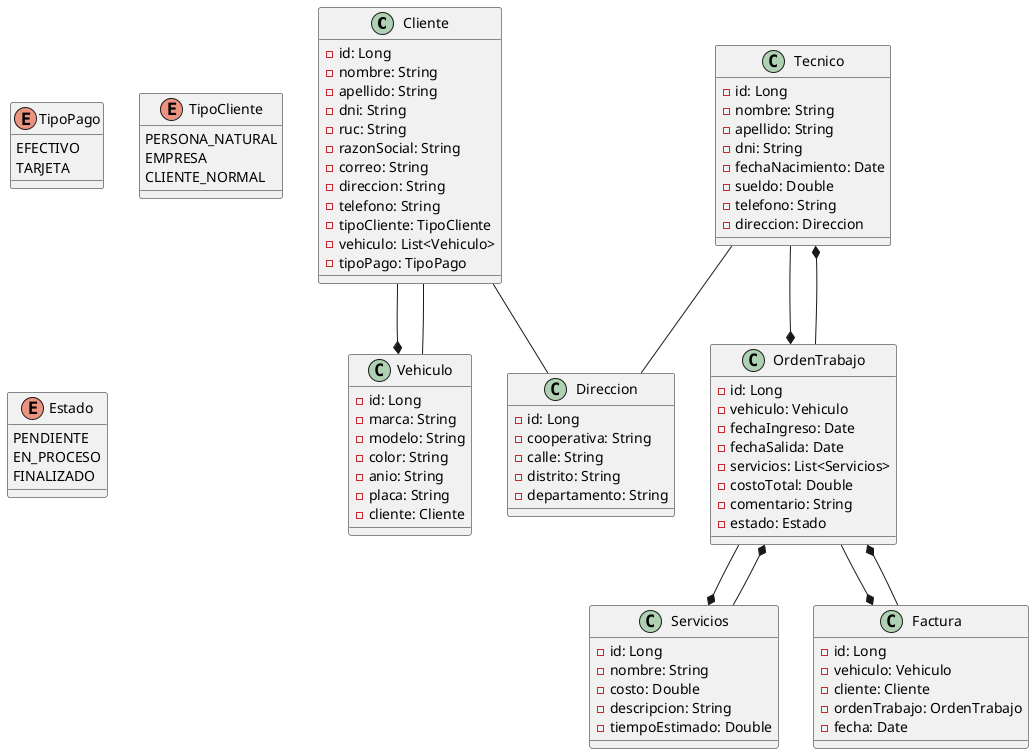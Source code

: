 @startuml clases
    class Cliente{
        -id: Long
        -nombre: String
        -apellido: String
        -dni: String
        -ruc: String
        -razonSocial: String
        -correo: String
        -direccion: String
        -telefono: String
        -tipoCliente: TipoCliente
        -vehiculo: List<Vehiculo>
        -tipoPago: TipoPago
    }

    enum TipoPago{
        EFECTIVO
        TARJETA
    }

    enum TipoCliente{
        PERSONA_NATURAL
        EMPRESA
        CLIENTE_NORMAL
    }

    class Direccion{
        -id: Long
        -cooperativa: String
        -calle: String
        -distrito: String
        -departamento: String
    }

    class Vehiculo{
        -id: Long
        -marca: String
        -modelo: String
        -color: String
        -anio: String
        -placa: String
        -cliente: Cliente
    }

    class Servicios{
        -id: Long
        -nombre: String
        -costo: Double
        -descripcion: String
        -tiempoEstimado: Double
    }

    class Tecnico{
        -id: Long
        -nombre: String 
        -apellido: String 
        -dni: String
        -fechaNacimiento: Date 
        -sueldo: Double 
        -telefono: String 
        -direccion: Direccion
    }

    class OrdenTrabajo{
        -id: Long
        -vehiculo: Vehiculo
        -fechaIngreso: Date
        -fechaSalida: Date
        -servicios: List<Servicios>
        -costoTotal: Double
        -comentario: String
        -estado: Estado
    }

    enum Estado{
        PENDIENTE
        EN_PROCESO
        FINALIZADO
    }

    class Factura{
        -id: Long
        -vehiculo: Vehiculo
        -cliente: Cliente
        -ordenTrabajo: OrdenTrabajo
        -fecha: Date
    }

    Cliente --* Vehiculo
    Cliente -- Direccion
    Tecnico -- Direccion
    Vehiculo -- Cliente
    Tecnico --* OrdenTrabajo
    OrdenTrabajo --* Tecnico
    OrdenTrabajo --* Factura
    Factura --* OrdenTrabajo
    Servicios --* OrdenTrabajo
    OrdenTrabajo --* Servicios

@enduml 